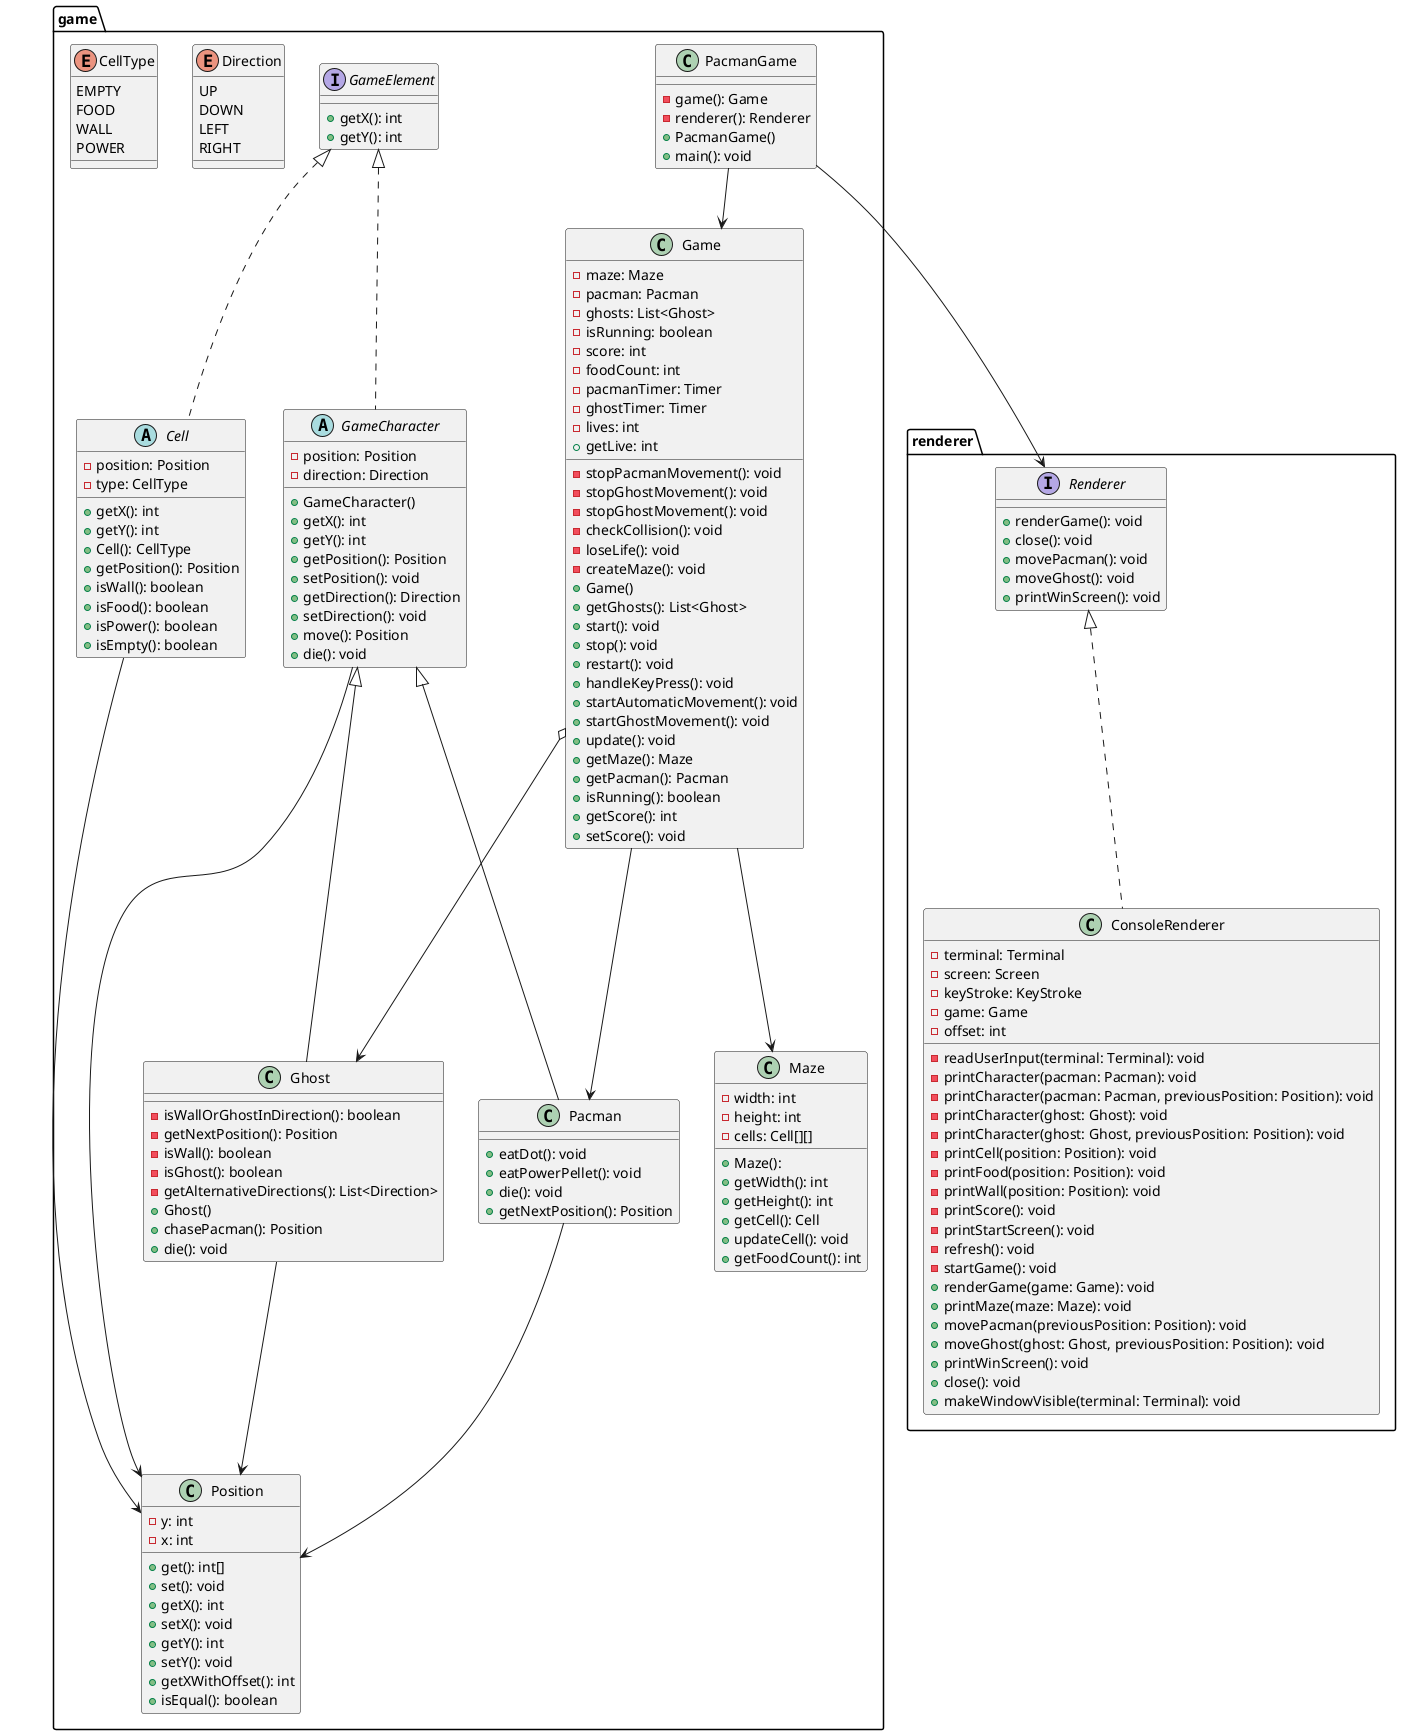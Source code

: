 @startuml
package game {
  class Game {
    - maze: Maze
    - pacman: Pacman
    - ghosts: List<Ghost>
    - isRunning: boolean
    - score: int
    - foodCount: int
    - pacmanTimer: Timer
    - ghostTimer: Timer
    - lives: int
    - stopPacmanMovement(): void
    - stopGhostMovement(): void
    - stopGhostMovement(): void
    - checkCollision(): void
    - loseLife(): void
    - createMaze(): void
    + Game()
    + getLive: int
    + getGhosts(): List<Ghost>
    + start(): void
    + stop(): void
    + restart(): void
    + handleKeyPress(): void
    + startAutomaticMovement(): void
    + startGhostMovement(): void
    + update(): void
    + getMaze(): Maze
    + getPacman(): Pacman
    + isRunning(): boolean
    + getScore(): int
    + setScore(): void
  }
  class PacmanGame {
  - game(): Game
  - renderer(): Renderer
  + PacmanGame()
  + main(): void
  }
  class Maze {
    - width: int
    - height: int
    - cells: Cell[][]
    + Maze():
    + getWidth(): int
    + getHeight(): int
    + getCell(): Cell
    + updateCell(): void
    + getFoodCount(): int
  }
  abstract class Cell implements GameElement {
    - position: Position
    - type: CellType
    + getX(): int
    + getY(): int
    + Cell(): CellType
    + getPosition(): Position
    + isWall(): boolean
    + isFood(): boolean
    + isPower(): boolean
    + isEmpty(): boolean
  }
  abstract class GameCharacter implements GameElement {
    - position: Position
    - direction: Direction
    + GameCharacter()
    + getX(): int
    + getY(): int
    + getPosition(): Position
    + setPosition(): void
    + getDirection(): Direction
    + setDirection(): void
    + move(): Position
    + die(): void
  }
  class Position {
  - y: int
  - x: int
  + get(): int[]
  + set(): void
  + getX(): int
  + setX(): void
  + getY(): int
  + setY(): void
  + getXWithOffset(): int
  + isEqual(): boolean
  }
  class Pacman {
    + eatDot(): void
    + eatPowerPellet(): void
    + die(): void
    + getNextPosition(): Position
  }
  class Ghost {
    - isWallOrGhostInDirection(): boolean
    - getNextPosition(): Position
    - isWall(): boolean
    - isGhost(): boolean
    - getAlternativeDirections(): List<Direction>
    + Ghost()
    + chasePacman(): Position
    + die(): void
  }
  enum Direction {
    UP
    DOWN
    LEFT
    RIGHT
  }
    enum CellType {
    EMPTY
    FOOD
    WALL
    POWER
  }
  interface GameElement {
    + getX(): int
    + getY(): int
  }
  GameCharacter <|-- Pacman
  GameCharacter <|-- Ghost
  Game --> Maze
  Game --> Pacman
  Game o--> Ghost
  PacmanGame --> Game
  Cell --> Position
  GameCharacter --> Position
  Ghost --> Position
  Pacman --> Position

}
package renderer {
interface Renderer {
  + renderGame(): void
  + close(): void
  + movePacman(): void
  + moveGhost(): void
  + printWinScreen(): void
}
class ConsoleRenderer{
  - terminal: Terminal
  - screen: Screen
  - keyStroke: KeyStroke
  - game: Game
  - offset: int
  - readUserInput(terminal: Terminal): void
  - printCharacter(pacman: Pacman): void
  - printCharacter(pacman: Pacman, previousPosition: Position): void
  - printCharacter(ghost: Ghost): void
  - printCharacter(ghost: Ghost, previousPosition: Position): void
  - printCell(position: Position): void
  - printFood(position: Position): void
  - printWall(position: Position): void
  - printScore(): void
  - printStartScreen(): void
  - refresh(): void
  - startGame(): void
  + renderGame(game: Game): void
  + printMaze(maze: Maze): void
  + movePacman(previousPosition: Position): void
  + moveGhost(ghost: Ghost, previousPosition: Position): void
  + printWinScreen(): void
  + close(): void
  + makeWindowVisible(terminal: Terminal): void

}
Renderer <|.. ConsoleRenderer
PacmanGame --> Renderer
@enduml